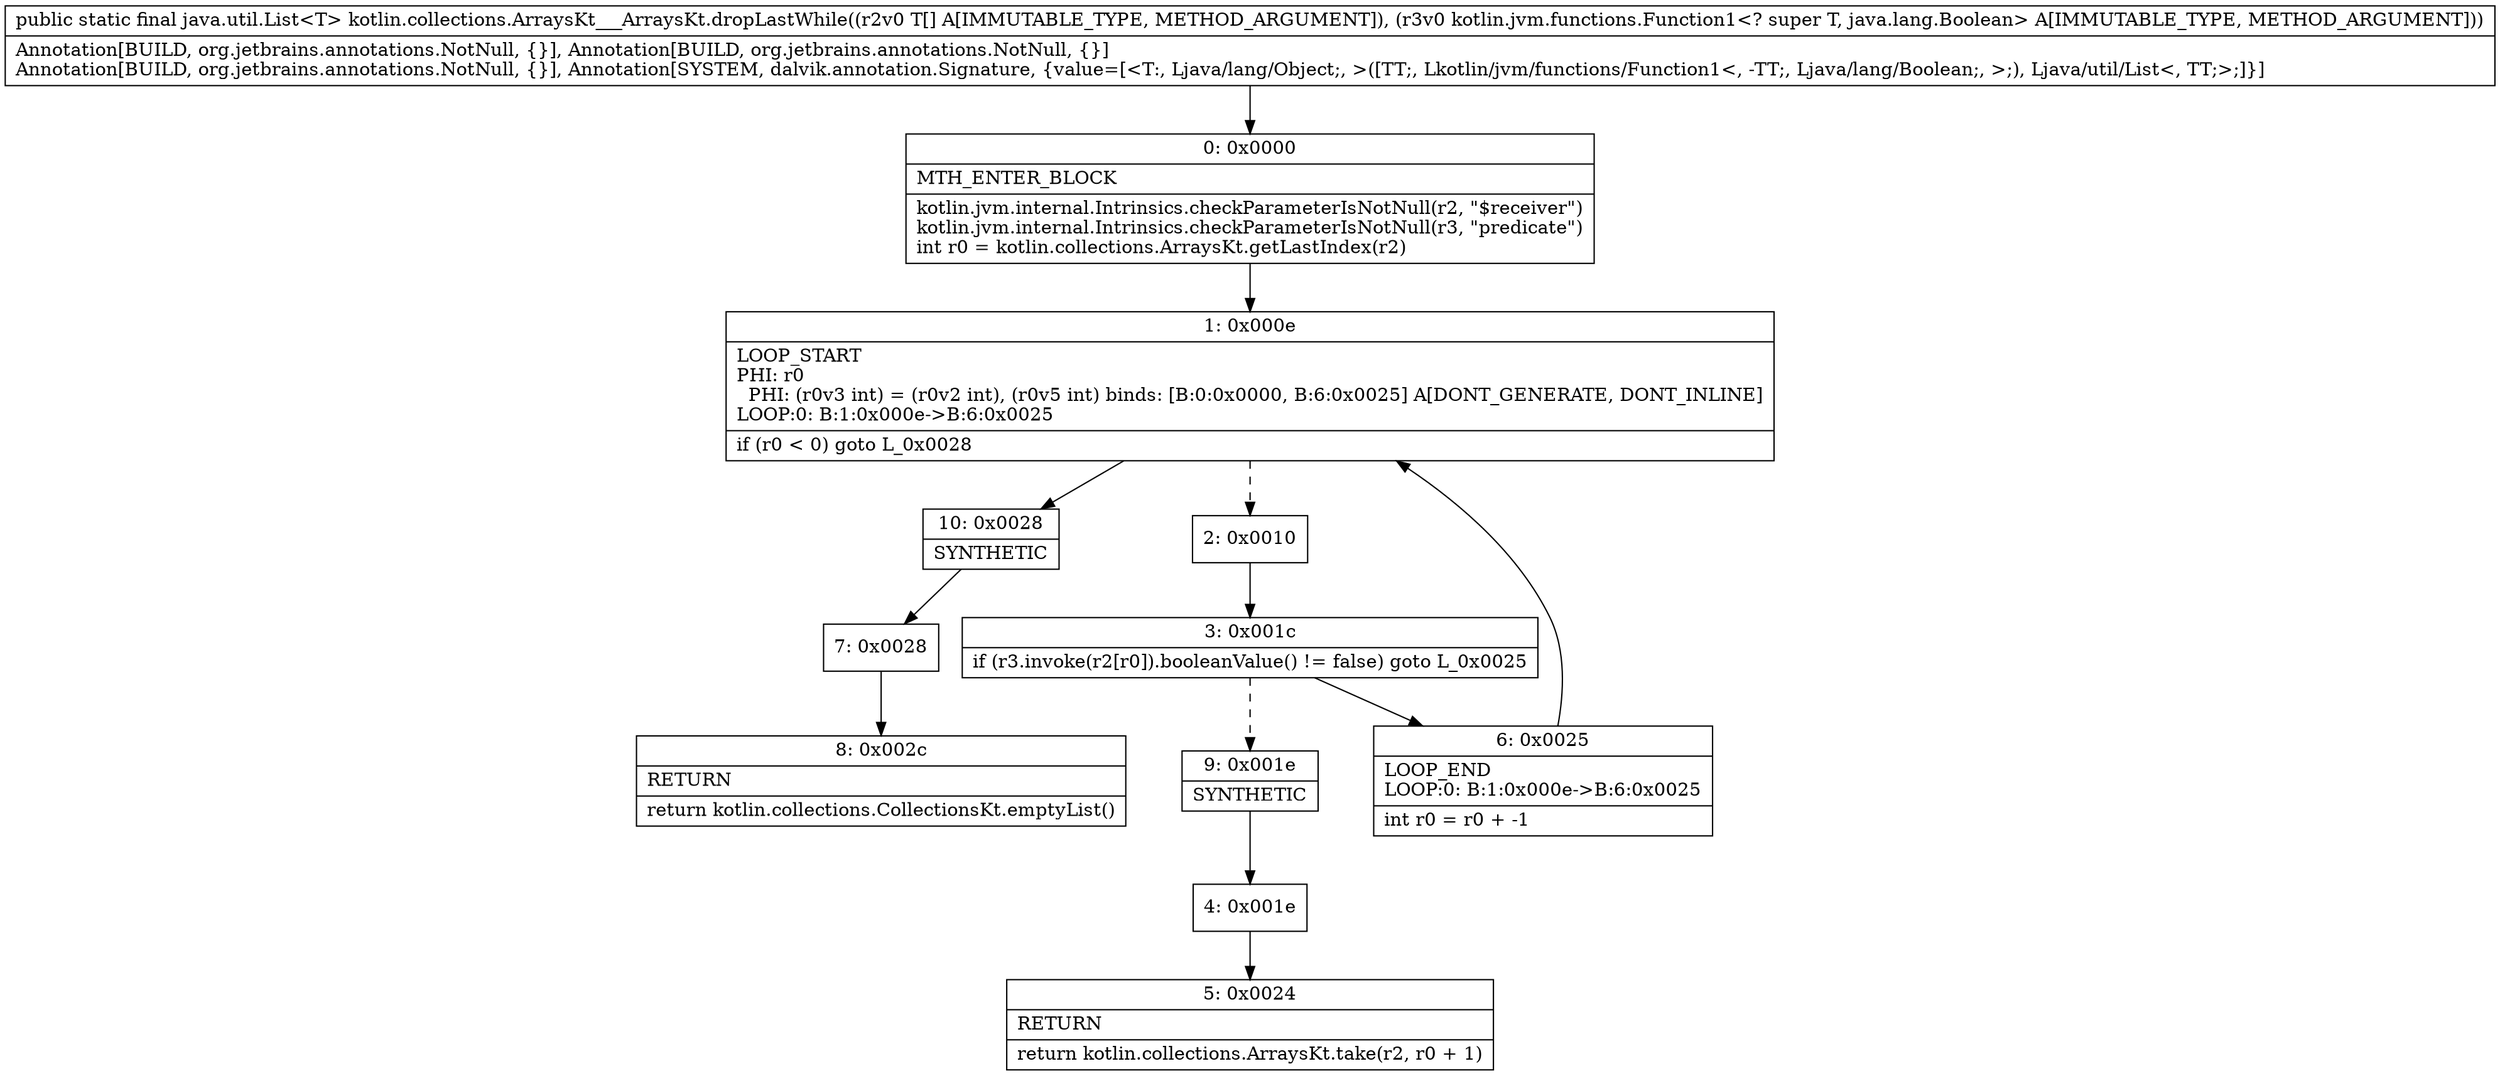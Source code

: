 digraph "CFG forkotlin.collections.ArraysKt___ArraysKt.dropLastWhile([Ljava\/lang\/Object;Lkotlin\/jvm\/functions\/Function1;)Ljava\/util\/List;" {
Node_0 [shape=record,label="{0\:\ 0x0000|MTH_ENTER_BLOCK\l|kotlin.jvm.internal.Intrinsics.checkParameterIsNotNull(r2, \"$receiver\")\lkotlin.jvm.internal.Intrinsics.checkParameterIsNotNull(r3, \"predicate\")\lint r0 = kotlin.collections.ArraysKt.getLastIndex(r2)\l}"];
Node_1 [shape=record,label="{1\:\ 0x000e|LOOP_START\lPHI: r0 \l  PHI: (r0v3 int) = (r0v2 int), (r0v5 int) binds: [B:0:0x0000, B:6:0x0025] A[DONT_GENERATE, DONT_INLINE]\lLOOP:0: B:1:0x000e\-\>B:6:0x0025\l|if (r0 \< 0) goto L_0x0028\l}"];
Node_2 [shape=record,label="{2\:\ 0x0010}"];
Node_3 [shape=record,label="{3\:\ 0x001c|if (r3.invoke(r2[r0]).booleanValue() != false) goto L_0x0025\l}"];
Node_4 [shape=record,label="{4\:\ 0x001e}"];
Node_5 [shape=record,label="{5\:\ 0x0024|RETURN\l|return kotlin.collections.ArraysKt.take(r2, r0 + 1)\l}"];
Node_6 [shape=record,label="{6\:\ 0x0025|LOOP_END\lLOOP:0: B:1:0x000e\-\>B:6:0x0025\l|int r0 = r0 + \-1\l}"];
Node_7 [shape=record,label="{7\:\ 0x0028}"];
Node_8 [shape=record,label="{8\:\ 0x002c|RETURN\l|return kotlin.collections.CollectionsKt.emptyList()\l}"];
Node_9 [shape=record,label="{9\:\ 0x001e|SYNTHETIC\l}"];
Node_10 [shape=record,label="{10\:\ 0x0028|SYNTHETIC\l}"];
MethodNode[shape=record,label="{public static final java.util.List\<T\> kotlin.collections.ArraysKt___ArraysKt.dropLastWhile((r2v0 T[] A[IMMUTABLE_TYPE, METHOD_ARGUMENT]), (r3v0 kotlin.jvm.functions.Function1\<? super T, java.lang.Boolean\> A[IMMUTABLE_TYPE, METHOD_ARGUMENT]))  | Annotation[BUILD, org.jetbrains.annotations.NotNull, \{\}], Annotation[BUILD, org.jetbrains.annotations.NotNull, \{\}]\lAnnotation[BUILD, org.jetbrains.annotations.NotNull, \{\}], Annotation[SYSTEM, dalvik.annotation.Signature, \{value=[\<T:, Ljava\/lang\/Object;, \>([TT;, Lkotlin\/jvm\/functions\/Function1\<, \-TT;, Ljava\/lang\/Boolean;, \>;), Ljava\/util\/List\<, TT;\>;]\}]\l}"];
MethodNode -> Node_0;
Node_0 -> Node_1;
Node_1 -> Node_2[style=dashed];
Node_1 -> Node_10;
Node_2 -> Node_3;
Node_3 -> Node_6;
Node_3 -> Node_9[style=dashed];
Node_4 -> Node_5;
Node_6 -> Node_1;
Node_7 -> Node_8;
Node_9 -> Node_4;
Node_10 -> Node_7;
}

